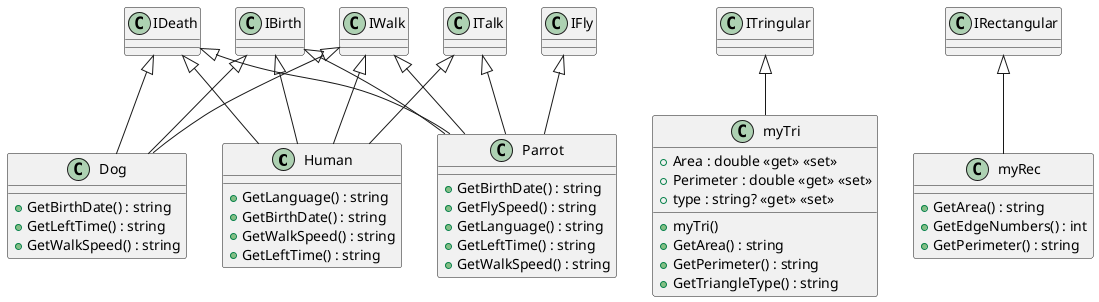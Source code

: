 @startuml
class Human {
    + GetLanguage() : string
    + GetBirthDate() : string
    + GetWalkSpeed() : string
    + GetLeftTime() : string
}
class Dog {
    + GetBirthDate() : string
    + GetLeftTime() : string
    + GetWalkSpeed() : string
}
class Parrot {
    + GetBirthDate() : string
    + GetFlySpeed() : string
    + GetLanguage() : string
    + GetLeftTime() : string
    + GetWalkSpeed() : string
}
class myTri {
    + Area : double <<get>> <<set>>
    + Perimeter : double <<get>> <<set>>
    + type : string? <<get>> <<set>>
    + myTri()
    + GetArea() : string
    + GetPerimeter() : string
    + GetTriangleType() : string
}
class myRec {
    + GetArea() : string
    + GetEdgeNumbers() : int
    + GetPerimeter() : string
}
ITalk <|-- Human
IWalk <|-- Human
IDeath <|-- Human
IBirth <|-- Human
IBirth <|-- Dog
IWalk <|-- Dog
IDeath <|-- Dog
IBirth <|-- Parrot
IFly <|-- Parrot
ITalk <|-- Parrot
IDeath <|-- Parrot
IWalk <|-- Parrot
ITringular <|-- myTri
IRectangular <|-- myRec
@enduml
